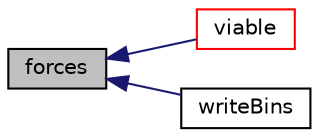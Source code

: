 digraph "forces"
{
  bgcolor="transparent";
  edge [fontname="Helvetica",fontsize="10",labelfontname="Helvetica",labelfontsize="10"];
  node [fontname="Helvetica",fontsize="10",shape=record];
  rankdir="LR";
  Node1 [label="forces",height=0.2,width=0.4,color="black", fillcolor="grey75", style="filled", fontcolor="black"];
  Node1 -> Node2 [dir="back",color="midnightblue",fontsize="10",style="solid",fontname="Helvetica"];
  Node2 [label="viable",height=0.2,width=0.4,color="red",URL="$a00866.html#ae85169e19d6b0c86d23e7e1d361bf83f",tooltip="Return true if the construction of this functionObject is viable. "];
  Node1 -> Node3 [dir="back",color="midnightblue",fontsize="10",style="solid",fontname="Helvetica"];
  Node3 [label="writeBins",height=0.2,width=0.4,color="black",URL="$a00866.html#a84f627caf8d3d82b9662d59fccd596e5",tooltip="Helper function to write bin data. "];
}
